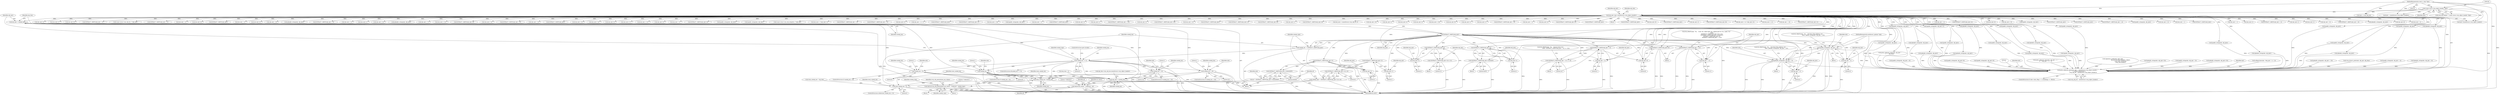 digraph "0_tcpdump_289c672020280529fd382f3502efab7100d638ec@pointer" {
"1001882" [label="(Call,obj_tptr+=subobj_len)"];
"1001754" [label="(Call,subobj_len < 8)"];
"1001740" [label="(Call,subobj_len == 0)"];
"1001697" [label="(Call,subobj_len  = EXTRACT_16BITS(obj_tptr))"];
"1001699" [label="(Call,EXTRACT_16BITS(obj_tptr))"];
"1000312" [label="(Call,obj_tptr=tptr+sizeof(struct rsvp_object_header))"];
"1000182" [label="(Call,(const struct rsvp_object_header *)tptr)"];
"1000146" [label="(MethodParameterIn,const u_char *tptr)"];
"1001882" [label="(Call,obj_tptr+=subobj_len)"];
"1001853" [label="(Call,subobj_len < 8)"];
"1001813" [label="(Call,subobj_len < 16)"];
"1001775" [label="(Call,subobj_len < 20)"];
"1001879" [label="(Call,total_subobj_len-=subobj_len)"];
"1001693" [label="(Call,total_subobj_len > 0)"];
"1001885" [label="(Call,obj_tlen+=subobj_len)"];
"1001704" [label="(Call,EXTRACT_16BITS(obj_tptr+2))"];
"1001703" [label="(Call,(EXTRACT_16BITS(obj_tptr+2))>>8)"];
"1001701" [label="(Call,subobj_type = (EXTRACT_16BITS(obj_tptr+2))>>8)"];
"1001725" [label="(Call,tok2str(rsvp_obj_generalized_uni_values, \"Unknown\", subobj_type))"];
"1001705" [label="(Call,obj_tptr+2)"];
"1001712" [label="(Call,EXTRACT_16BITS(obj_tptr+2))"];
"1001711" [label="(Call,(EXTRACT_16BITS(obj_tptr+2))&0x00FF)"];
"1001709" [label="(Call,af = (EXTRACT_16BITS(obj_tptr+2))&0x00FF)"];
"1001732" [label="(Call,tok2str(af_values, \"Unknown\", af))"];
"1001713" [label="(Call,obj_tptr+2)"];
"1001767" [label="(Call,ipaddr_string(ndo, obj_tptr + 4))"];
"1001788" [label="(Call,ip6addr_string(ndo, obj_tptr + 4))"];
"1003355" [label="(Call,print_unknown_data(ndo, tptr + sizeof(struct rsvp_object_header), \"\n\t    \", /* FIXME indentation */\n                               rsvp_obj_len - sizeof(struct rsvp_object_header)))"];
"1001769" [label="(Call,obj_tptr + 4)"];
"1001790" [label="(Call,obj_tptr + 4)"];
"1001829" [label="(Call,EXTRACT_32BITS(obj_tptr+4))"];
"1001828" [label="(Call,(EXTRACT_32BITS(obj_tptr+4))>>31)"];
"1001830" [label="(Call,obj_tptr+4)"];
"1001836" [label="(Call,EXTRACT_32BITS(obj_tptr+4))"];
"1001835" [label="(Call,(EXTRACT_32BITS(obj_tptr+4))&0xFF)"];
"1001837" [label="(Call,obj_tptr+4)"];
"1001842" [label="(Call,EXTRACT_32BITS(obj_tptr+8))"];
"1001843" [label="(Call,obj_tptr+8)"];
"1001846" [label="(Call,EXTRACT_32BITS(obj_tptr + 12))"];
"1001847" [label="(Call,obj_tptr + 12)"];
"1001868" [label="(Call,EXTRACT_32BITS(obj_tptr + 4))"];
"1001867" [label="(Call,(EXTRACT_32BITS(obj_tptr + 4)) >> 24)"];
"1001869" [label="(Call,obj_tptr + 4)"];
"1001105" [label="(Call,obj_tptr + 4)"];
"1001829" [label="(Call,EXTRACT_32BITS(obj_tptr+4))"];
"1001714" [label="(Identifier,obj_tptr)"];
"1003213" [label="(Call,EXTRACT_32BITS(obj_tptr+4))"];
"1001820" [label="(Call,ND_PRINT((ndo, \"%s    U-bit: %x, Label type: %u, Logical port id: %u, Label: %u\",\n                               ident,\n                               ((EXTRACT_32BITS(obj_tptr+4))>>31),\n                               ((EXTRACT_32BITS(obj_tptr+4))&0xFF),\n                               EXTRACT_32BITS(obj_tptr+8),\n                               EXTRACT_32BITS(obj_tptr + 12))))"];
"1001754" [label="(Call,subobj_len < 8)"];
"1001141" [label="(Call,obj_tptr+8)"];
"1001777" [label="(Literal,20)"];
"1002723" [label="(Call,obj_tptr+=8)"];
"1001852" [label="(ControlStructure,if (subobj_len < 8))"];
"1001742" [label="(Literal,0)"];
"1001853" [label="(Call,subobj_len < 8)"];
"1000532" [label="(Call,ipaddr_string(ndo, obj_tptr))"];
"1001683" [label="(Call,obj_tlen < 4)"];
"1000577" [label="(Call,ipaddr_string(ndo, obj_tptr + 8))"];
"1001719" [label="(Identifier,ndo)"];
"1000909" [label="(Call,ip6addr_string(ndo, obj_tptr))"];
"1001998" [label="(Call,EXTRACT_32BITS(obj_tptr))"];
"1002618" [label="(Call,EXTRACT_32BITS(obj_tptr))"];
"1001693" [label="(Call,total_subobj_len > 0)"];
"1001775" [label="(Call,subobj_len < 20)"];
"1001835" [label="(Call,(EXTRACT_32BITS(obj_tptr+4))&0xFF)"];
"1001870" [label="(Identifier,obj_tptr)"];
"1001219" [label="(Call,EXTRACT_16BITS(obj_tptr + 4))"];
"1001012" [label="(Call,ipaddr_string(ndo, obj_tptr))"];
"1002046" [label="(Call,obj_tptr+=4)"];
"1003357" [label="(Call,tptr + sizeof(struct rsvp_object_header))"];
"1001762" [label="(Identifier,ndo)"];
"1001844" [label="(Identifier,obj_tptr)"];
"1001321" [label="(Call,obj_tptr + 1)"];
"1001776" [label="(Identifier,subobj_len)"];
"1001833" [label="(Literal,31)"];
"1001707" [label="(Literal,2)"];
"1001886" [label="(Identifier,obj_tlen)"];
"1000793" [label="(Call,EXTRACT_32BITS(obj_tptr))"];
"1002353" [label="(Call,ipaddr_string(ndo, obj_tptr+8))"];
"1001855" [label="(Literal,8)"];
"1001765" [label="(Block,)"];
"1001695" [label="(Literal,0)"];
"1000180" [label="(Call,rsvp_obj_header = (const struct rsvp_object_header *)tptr)"];
"1001692" [label="(ControlStructure,while(total_subobj_len > 0))"];
"1002940" [label="(Call,obj_tptr + 1)"];
"1001812" [label="(ControlStructure,if (subobj_len < 16))"];
"1001725" [label="(Call,tok2str(rsvp_obj_generalized_uni_values, \"Unknown\", subobj_type))"];
"1001770" [label="(Identifier,obj_tptr)"];
"1001813" [label="(Call,subobj_len < 16)"];
"1001730" [label="(Identifier,subobj_type)"];
"1001847" [label="(Call,obj_tptr + 12)"];
"1001843" [label="(Call,obj_tptr+8)"];
"1001726" [label="(Identifier,rsvp_obj_generalized_uni_values)"];
"1002312" [label="(Call,ipaddr_string(ndo, obj_tptr))"];
"1002817" [label="(Call,obj_tptr+2)"];
"1001176" [label="(Call,EXTRACT_16BITS(obj_tptr + 2))"];
"1001275" [label="(Call,obj_tptr+1)"];
"1001644" [label="(Call,obj_tptr+2)"];
"1001023" [label="(Call,ipaddr_string(ndo, obj_tptr+8))"];
"1001872" [label="(Literal,24)"];
"1001788" [label="(Call,ip6addr_string(ndo, obj_tptr + 4))"];
"1001713" [label="(Call,obj_tptr+2)"];
"1001710" [label="(Identifier,af)"];
"1001879" [label="(Call,total_subobj_len-=subobj_len)"];
"1001127" [label="(Call,obj_tptr + 6)"];
"1001859" [label="(Literal,1)"];
"1001126" [label="(Call,EXTRACT_16BITS(obj_tptr + 6))"];
"1001885" [label="(Call,obj_tlen+=subobj_len)"];
"1003339" [label="(Call,print_unknown_data(ndo, obj_tptr, \"\n\t    \", obj_tlen))"];
"1001957" [label="(Call,ip6addr_string(ndo, obj_tptr))"];
"1003361" [label="(Literal,\"\n\t    \")"];
"1002269" [label="(Call,ip6addr_string(ndo, obj_tptr))"];
"1001410" [label="(Call,obj_tptr+6)"];
"1001472" [label="(Call,obj_tptr + 4)"];
"1000318" [label="(Call,obj_tlen=rsvp_obj_len-sizeof(struct rsvp_object_header))"];
"1001862" [label="(Identifier,ndo)"];
"1001822" [label="(Identifier,ndo)"];
"1001207" [label="(Call,obj_tptr+4)"];
"1001733" [label="(Identifier,af_values)"];
"1001854" [label="(Identifier,subobj_len)"];
"1001702" [label="(Identifier,subobj_type)"];
"1001283" [label="(Call,obj_tptr+2)"];
"1001790" [label="(Call,obj_tptr + 4)"];
"1001375" [label="(Call,obj_tptr+6)"];
"1001286" [label="(Call,EXTRACT_16BITS(obj_tptr + 2))"];
"1001871" [label="(Literal,4)"];
"1000642" [label="(Call,ip6addr_string(ndo, obj_tptr))"];
"1002379" [label="(Call,(const struct rsvp_obj_frr_t *)obj_tptr)"];
"1000408" [label="(Call,ip6addr_string(ndo, obj_tptr))"];
"1002939" [label="(Call,EXTRACT_24BITS(obj_tptr + 1))"];
"1001699" [label="(Call,EXTRACT_16BITS(obj_tptr))"];
"1001065" [label="(Call,obj_tptr + 2)"];
"1001783" [label="(Identifier,ndo)"];
"1001755" [label="(Identifier,subobj_len)"];
"1003356" [label="(Identifier,ndo)"];
"1001403" [label="(Call,ipaddr_string(ndo, obj_tptr+2))"];
"1002884" [label="(Call,print_unknown_data(ndo, obj_tptr + 2, \"\n\t\t\", *(obj_tptr + 1) - 2))"];
"1000361" [label="(Call,ipaddr_string(ndo, obj_tptr))"];
"1001190" [label="(Call,obj_tptr+4)"];
"1001689" [label="(Call,total_subobj_len = obj_tlen)"];
"1003172" [label="(Call,EXTRACT_16BITS(obj_tptr))"];
"1001094" [label="(Call,obj_tptr + 2)"];
"1001849" [label="(Literal,12)"];
"1003355" [label="(Call,print_unknown_data(ndo, tptr + sizeof(struct rsvp_object_header), \"\n\t    \", /* FIXME indentation */\n                               rsvp_obj_len - sizeof(struct rsvp_object_header)))"];
"1000143" [label="(MethodParameterIn,netdissect_options *ndo)"];
"1001741" [label="(Identifier,subobj_len)"];
"1001460" [label="(Call,obj_tptr+3)"];
"1002756" [label="(Call,ip6addr_string(ndo, obj_tptr))"];
"1003218" [label="(Call,obj_tptr + 8)"];
"1000939" [label="(Call,ip6addr_string(ndo, obj_tptr))"];
"1001709" [label="(Call,af = (EXTRACT_16BITS(obj_tptr+2))&0x00FF)"];
"1001842" [label="(Call,EXTRACT_32BITS(obj_tptr+8))"];
"1001093" [label="(Call,EXTRACT_16BITS(obj_tptr + 2))"];
"1001287" [label="(Call,obj_tptr + 2)"];
"1001834" [label="(Block,)"];
"1001839" [label="(Literal,4)"];
"1001739" [label="(ControlStructure,if(subobj_len == 0))"];
"1002209" [label="(Call,ip6addr_string(ndo, obj_tptr))"];
"1001636" [label="(Call,obj_tptr+1)"];
"1001780" [label="(Literal,1)"];
"1001768" [label="(Identifier,ndo)"];
"1001740" [label="(Call,subobj_len == 0)"];
"1001880" [label="(Identifier,total_subobj_len)"];
"1001869" [label="(Call,obj_tptr + 4)"];
"1001769" [label="(Call,obj_tptr + 4)"];
"1002946" [label="(Call,obj_tptr+=4)"];
"1003288" [label="(Call,ipaddr_string(ndo, obj_tptr))"];
"1001881" [label="(Identifier,subobj_len)"];
"1000461" [label="(Call,ip6addr_string(ndo, obj_tptr))"];
"1001417" [label="(Call,obj_tptr + 7)"];
"1003224" [label="(Call,obj_tptr+=12)"];
"1001120" [label="(Call,EXTRACT_16BITS(obj_tptr+4))"];
"1001724" [label="(Block,)"];
"1003087" [label="(Call,signature_verify(ndo, pptr, plen,\n                                            obj_ptr.rsvp_obj_integrity->digest,\n                                            rsvp_clear_checksum,\n                                            rsvp_com_header))"];
"1001071" [label="(Call,obj_tptr+=4)"];
"1003217" [label="(Call,EXTRACT_32BITS(obj_tptr + 8))"];
"1001884" [label="(Identifier,subobj_len)"];
"1001220" [label="(Call,obj_tptr + 4)"];
"1001727" [label="(Literal,\"Unknown\")"];
"1000768" [label="(Call,EXTRACT_32BITS(obj_tptr))"];
"1001293" [label="(Call,obj_tptr+=4)"];
"1001828" [label="(Call,(EXTRACT_32BITS(obj_tptr+4))>>31)"];
"1002280" [label="(Call,ip6addr_string(ndo, obj_tptr+20))"];
"1001745" [label="(Identifier,subobj_type)"];
"1001845" [label="(Literal,8)"];
"1003232" [label="(Call,obj_tptr+=4)"];
"1001700" [label="(Identifier,obj_tptr)"];
"1001756" [label="(Literal,8)"];
"1002649" [label="(Call,obj_tptr+5)"];
"1002239" [label="(Call,ipaddr_string(ndo, obj_tptr))"];
"1002739" [label="(Call,obj_tptr+17)"];
"1000679" [label="(Call,ipaddr_string(ndo, obj_tptr))"];
"1003398" [label="(MethodReturn,RET)"];
"1001154" [label="(Call,obj_tptr+=12)"];
"1001585" [label="(Call,obj_tptr+3)"];
"1001711" [label="(Call,(EXTRACT_16BITS(obj_tptr+2))&0x00FF)"];
"1000540" [label="(Call,ipaddr_string(ndo, obj_tptr + 8))"];
"1002042" [label="(Call,obj_tptr + 2)"];
"1000314" [label="(Call,tptr+sizeof(struct rsvp_object_header))"];
"1002179" [label="(Call,ip6addr_string(ndo, obj_tptr))"];
"1001206" [label="(Call,EXTRACT_16BITS(obj_tptr+4))"];
"1003362" [label="(Call,rsvp_obj_len - sizeof(struct rsvp_object_header))"];
"1002584" [label="(Call,ipaddr_string(ndo, obj_tptr))"];
"1001789" [label="(Identifier,ndo)"];
"1001889" [label="(Identifier,total_subobj_len)"];
"1002342" [label="(Call,ipaddr_string(ndo, obj_tptr))"];
"1001836" [label="(Call,EXTRACT_32BITS(obj_tptr+4))"];
"1000982" [label="(Call,ipaddr_string(ndo, obj_tptr))"];
"1000312" [label="(Call,obj_tptr=tptr+sizeof(struct rsvp_object_header))"];
"1002995" [label="(Call,(const struct rsvp_obj_integrity_t *)obj_tptr)"];
"1001715" [label="(Literal,2)"];
"1001848" [label="(Identifier,obj_tptr)"];
"1001481" [label="(Call,obj_tptr+=*(obj_tptr+1))"];
"1001846" [label="(Call,EXTRACT_32BITS(obj_tptr + 12))"];
"1001865" [label="(Block,)"];
"1001064" [label="(Call,EXTRACT_16BITS(obj_tptr + 2))"];
"1001731" [label="(Block,)"];
"1001781" [label="(Call,ND_PRINT((ndo, \"%s    UNI IPv6 TNA address: %s\",\n                                   ident, ip6addr_string(ndo, obj_tptr + 4))))"];
"1002041" [label="(Call,EXTRACT_16BITS(obj_tptr + 2))"];
"1001706" [label="(Identifier,obj_tptr)"];
"1001774" [label="(ControlStructure,if (subobj_len < 20))"];
"1001792" [label="(Literal,4)"];
"1000879" [label="(Call,ipaddr_string(ndo, obj_tptr))"];
"1001468" [label="(Call,obj_tptr+3)"];
"1001615" [label="(Call,obj_tptr + 4 + i)"];
"1002828" [label="(Call,EXTRACT_16BITS(obj_tptr))"];
"1000950" [label="(Call,ip6addr_string(ndo, obj_tptr+20))"];
"1000841" [label="(Call,EXTRACT_24BITS(obj_tptr+1))"];
"1001697" [label="(Call,subobj_len  = EXTRACT_16BITS(obj_tptr))"];
"1002557" [label="(Call,obj_tptr+=16)"];
"1000569" [label="(Call,ipaddr_string(ndo, obj_tptr))"];
"1001760" [label="(Call,ND_PRINT((ndo, \"%s    UNI IPv4 TNA address: %s\",\n                                   ident, ipaddr_string(ndo, obj_tptr + 4))))"];
"1001648" [label="(Call,obj_tptr + 2)"];
"1003366" [label="(Call,tptr+=rsvp_obj_len)"];
"1003367" [label="(Identifier,tptr)"];
"1000744" [label="(Call,EXTRACT_32BITS(obj_tptr))"];
"1001656" [label="(Call,obj_tptr+3)"];
"1002149" [label="(Call,ipaddr_string(ndo, obj_tptr))"];
"1000146" [label="(MethodParameterIn,const u_char *tptr)"];
"1001728" [label="(Identifier,subobj_type)"];
"1001484" [label="(Call,obj_tptr+1)"];
"1001819" [label="(Literal,1)"];
"1001146" [label="(Call,EXTRACT_16BITS(obj_tptr + 10))"];
"1001837" [label="(Call,obj_tptr+4)"];
"1001771" [label="(Literal,4)"];
"1001712" [label="(Call,EXTRACT_16BITS(obj_tptr+2))"];
"1001405" [label="(Call,obj_tptr+2)"];
"1002744" [label="(Call,EXTRACT_16BITS(obj_tptr+18))"];
"1000319" [label="(Identifier,obj_tlen)"];
"1001703" [label="(Call,(EXTRACT_16BITS(obj_tptr+2))>>8)"];
"1000850" [label="(Call,obj_tptr+=4)"];
"1001514" [label="(Call,EXTRACT_32BITS(obj_tptr))"];
"1001282" [label="(Call,EXTRACT_16BITS(obj_tptr+2))"];
"1001140" [label="(Call,EXTRACT_16BITS(obj_tptr+8))"];
"1001270" [label="(Call,obj_tptr+1)"];
"1003313" [label="(Call,ip6addr_string(ndo, obj_tptr))"];
"1001704" [label="(Call,EXTRACT_16BITS(obj_tptr+2))"];
"1001612" [label="(Call,safeputchar(ndo, *(obj_tptr + 4 + i)))"];
"1002654" [label="(Call,EXTRACT_16BITS(obj_tptr+6))"];
"1001753" [label="(ControlStructure,if (subobj_len < 8))"];
"1002473" [label="(Call,obj_tptr+=sizeof(struct rsvp_obj_frr_t))"];
"1000469" [label="(Call,ip6addr_string(ndo, obj_tptr + 20))"];
"1002745" [label="(Call,obj_tptr+18)"];
"1001732" [label="(Call,tok2str(af_values, \"Unknown\", af))"];
"1002105" [label="(Call,rsvp_intserv_print(ndo, obj_tptr, obj_tlen))"];
"1001446" [label="(Call,obj_tptr+2)"];
"1003214" [label="(Call,obj_tptr+4)"];
"1001664" [label="(Call,obj_tptr+3)"];
"1002793" [label="(Call,obj_tptr+=20)"];
"1001841" [label="(Block,)"];
"1001698" [label="(Identifier,subobj_len)"];
"1001197" [label="(Call,obj_tptr+8)"];
"1001887" [label="(Identifier,subobj_len)"];
"1000313" [label="(Identifier,obj_tptr)"];
"1000842" [label="(Call,obj_tptr+1)"];
"1000182" [label="(Call,(const struct rsvp_object_header *)tptr)"];
"1002587" [label="(Call,ipaddr_string(ndo, obj_tptr + 4))"];
"1001478" [label="(Call,obj_tptr+1)"];
"1001832" [label="(Literal,4)"];
"1001696" [label="(Block,)"];
"1001868" [label="(Call,EXTRACT_32BITS(obj_tptr + 4))"];
"1001883" [label="(Identifier,obj_tptr)"];
"1001471" [label="(Call,EXTRACT_32BITS(obj_tptr + 4))"];
"1001177" [label="(Call,obj_tptr + 2)"];
"1001743" [label="(ControlStructure,goto invalid;)"];
"1002666" [label="(Call,ipaddr_string(ndo, obj_tptr))"];
"1001734" [label="(Literal,\"Unknown\")"];
"1001121" [label="(Call,obj_tptr+4)"];
"1001189" [label="(Call,EXTRACT_32BITS(obj_tptr+4))"];
"1001827" [label="(Block,)"];
"1001552" [label="(Call,EXTRACT_32BITS(obj_tptr))"];
"1001840" [label="(Literal,0xFF)"];
"1000174" [label="(Block,)"];
"1003143" [label="(Call,EXTRACT_32BITS(obj_tptr))"];
"1001882" [label="(Call,obj_tptr+=subobj_len)"];
"1001921" [label="(Call,ipaddr_string(ndo, obj_tptr))"];
"1001838" [label="(Identifier,obj_tptr)"];
"1002655" [label="(Call,obj_tptr+6)"];
"1000497" [label="(Call,EXTRACT_32BITS(obj_tptr))"];
"1001759" [label="(Literal,1)"];
"1001830" [label="(Call,obj_tptr+4)"];
"1001451" [label="(Call,obj_tptr+2)"];
"1000184" [label="(Identifier,tptr)"];
"1001694" [label="(Identifier,total_subobj_len)"];
"1001737" [label="(Identifier,af)"];
"1001767" [label="(Call,ipaddr_string(ndo, obj_tptr + 4))"];
"1003345" [label="(ControlStructure,if (ndo->ndo_vflag > 1 || hexdump == TRUE))"];
"1001860" [label="(Call,ND_PRINT((ndo, \"%s    Service level: %u\",\n                               ident, (EXTRACT_32BITS(obj_tptr + 4)) >> 24)))"];
"1000707" [label="(Call,ip6addr_string(ndo, obj_tptr))"];
"1001196" [label="(Call,EXTRACT_32BITS(obj_tptr+8))"];
"1001705" [label="(Call,obj_tptr+2)"];
"1001831" [label="(Identifier,obj_tptr)"];
"1001659" [label="(Call,obj_tptr+=4+*(obj_tptr+3))"];
"1001867" [label="(Call,(EXTRACT_32BITS(obj_tptr + 4)) >> 24)"];
"1001708" [label="(Literal,8)"];
"1001814" [label="(Identifier,subobj_len)"];
"1001231" [label="(Call,obj_tptr+=12)"];
"1001701" [label="(Call,subobj_type = (EXTRACT_16BITS(obj_tptr+2))>>8)"];
"1001786" [label="(Block,)"];
"1001791" [label="(Identifier,obj_tptr)"];
"1000614" [label="(Call,ipaddr_string(ndo, obj_tptr))"];
"1001716" [label="(Literal,0x00FF)"];
"1001735" [label="(Identifier,af)"];
"1001815" [label="(Literal,16)"];
"1001147" [label="(Call,obj_tptr + 10)"];
"1002816" [label="(Call,EXTRACT_16BITS(obj_tptr+2))"];
"1000504" [label="(Call,ip6addr_string(ndo, obj_tptr + 8))"];
"1001882" -> "1001696"  [label="AST: "];
"1001882" -> "1001884"  [label="CFG: "];
"1001883" -> "1001882"  [label="AST: "];
"1001884" -> "1001882"  [label="AST: "];
"1001886" -> "1001882"  [label="CFG: "];
"1001882" -> "1003398"  [label="DDG: "];
"1001882" -> "1001699"  [label="DDG: "];
"1001754" -> "1001882"  [label="DDG: "];
"1001853" -> "1001882"  [label="DDG: "];
"1001740" -> "1001882"  [label="DDG: "];
"1001813" -> "1001882"  [label="DDG: "];
"1001775" -> "1001882"  [label="DDG: "];
"1000312" -> "1001882"  [label="DDG: "];
"1001699" -> "1001882"  [label="DDG: "];
"1001754" -> "1001753"  [label="AST: "];
"1001754" -> "1001756"  [label="CFG: "];
"1001755" -> "1001754"  [label="AST: "];
"1001756" -> "1001754"  [label="AST: "];
"1001759" -> "1001754"  [label="CFG: "];
"1001762" -> "1001754"  [label="CFG: "];
"1001754" -> "1003398"  [label="DDG: "];
"1001754" -> "1003398"  [label="DDG: "];
"1001740" -> "1001754"  [label="DDG: "];
"1001754" -> "1001879"  [label="DDG: "];
"1001754" -> "1001885"  [label="DDG: "];
"1001740" -> "1001739"  [label="AST: "];
"1001740" -> "1001742"  [label="CFG: "];
"1001741" -> "1001740"  [label="AST: "];
"1001742" -> "1001740"  [label="AST: "];
"1001743" -> "1001740"  [label="CFG: "];
"1001745" -> "1001740"  [label="CFG: "];
"1001740" -> "1003398"  [label="DDG: "];
"1001740" -> "1003398"  [label="DDG: "];
"1001697" -> "1001740"  [label="DDG: "];
"1001740" -> "1001775"  [label="DDG: "];
"1001740" -> "1001813"  [label="DDG: "];
"1001740" -> "1001853"  [label="DDG: "];
"1001740" -> "1001879"  [label="DDG: "];
"1001740" -> "1001885"  [label="DDG: "];
"1001697" -> "1001696"  [label="AST: "];
"1001697" -> "1001699"  [label="CFG: "];
"1001698" -> "1001697"  [label="AST: "];
"1001699" -> "1001697"  [label="AST: "];
"1001702" -> "1001697"  [label="CFG: "];
"1001697" -> "1003398"  [label="DDG: "];
"1001699" -> "1001697"  [label="DDG: "];
"1001699" -> "1001700"  [label="CFG: "];
"1001700" -> "1001699"  [label="AST: "];
"1000312" -> "1001699"  [label="DDG: "];
"1001699" -> "1001704"  [label="DDG: "];
"1001699" -> "1001705"  [label="DDG: "];
"1001699" -> "1001712"  [label="DDG: "];
"1001699" -> "1001713"  [label="DDG: "];
"1001699" -> "1001767"  [label="DDG: "];
"1001699" -> "1001769"  [label="DDG: "];
"1001699" -> "1001788"  [label="DDG: "];
"1001699" -> "1001790"  [label="DDG: "];
"1001699" -> "1001829"  [label="DDG: "];
"1001699" -> "1001830"  [label="DDG: "];
"1001699" -> "1001836"  [label="DDG: "];
"1001699" -> "1001837"  [label="DDG: "];
"1001699" -> "1001842"  [label="DDG: "];
"1001699" -> "1001843"  [label="DDG: "];
"1001699" -> "1001846"  [label="DDG: "];
"1001699" -> "1001847"  [label="DDG: "];
"1001699" -> "1001868"  [label="DDG: "];
"1001699" -> "1001869"  [label="DDG: "];
"1000312" -> "1000174"  [label="AST: "];
"1000312" -> "1000314"  [label="CFG: "];
"1000313" -> "1000312"  [label="AST: "];
"1000314" -> "1000312"  [label="AST: "];
"1000319" -> "1000312"  [label="CFG: "];
"1000312" -> "1003398"  [label="DDG: "];
"1000312" -> "1003398"  [label="DDG: "];
"1000182" -> "1000312"  [label="DDG: "];
"1000146" -> "1000312"  [label="DDG: "];
"1000312" -> "1000361"  [label="DDG: "];
"1000312" -> "1000408"  [label="DDG: "];
"1000312" -> "1000461"  [label="DDG: "];
"1000312" -> "1000497"  [label="DDG: "];
"1000312" -> "1000532"  [label="DDG: "];
"1000312" -> "1000569"  [label="DDG: "];
"1000312" -> "1000614"  [label="DDG: "];
"1000312" -> "1000642"  [label="DDG: "];
"1000312" -> "1000679"  [label="DDG: "];
"1000312" -> "1000707"  [label="DDG: "];
"1000312" -> "1000744"  [label="DDG: "];
"1000312" -> "1000768"  [label="DDG: "];
"1000312" -> "1000793"  [label="DDG: "];
"1000312" -> "1000841"  [label="DDG: "];
"1000312" -> "1000842"  [label="DDG: "];
"1000312" -> "1000850"  [label="DDG: "];
"1000312" -> "1000879"  [label="DDG: "];
"1000312" -> "1000909"  [label="DDG: "];
"1000312" -> "1000939"  [label="DDG: "];
"1000312" -> "1000982"  [label="DDG: "];
"1000312" -> "1001012"  [label="DDG: "];
"1000312" -> "1001064"  [label="DDG: "];
"1000312" -> "1001065"  [label="DDG: "];
"1000312" -> "1001071"  [label="DDG: "];
"1000312" -> "1001093"  [label="DDG: "];
"1000312" -> "1001094"  [label="DDG: "];
"1000312" -> "1001105"  [label="DDG: "];
"1000312" -> "1001120"  [label="DDG: "];
"1000312" -> "1001121"  [label="DDG: "];
"1000312" -> "1001126"  [label="DDG: "];
"1000312" -> "1001127"  [label="DDG: "];
"1000312" -> "1001140"  [label="DDG: "];
"1000312" -> "1001141"  [label="DDG: "];
"1000312" -> "1001146"  [label="DDG: "];
"1000312" -> "1001147"  [label="DDG: "];
"1000312" -> "1001154"  [label="DDG: "];
"1000312" -> "1001176"  [label="DDG: "];
"1000312" -> "1001177"  [label="DDG: "];
"1000312" -> "1001189"  [label="DDG: "];
"1000312" -> "1001190"  [label="DDG: "];
"1000312" -> "1001196"  [label="DDG: "];
"1000312" -> "1001197"  [label="DDG: "];
"1000312" -> "1001206"  [label="DDG: "];
"1000312" -> "1001207"  [label="DDG: "];
"1000312" -> "1001219"  [label="DDG: "];
"1000312" -> "1001220"  [label="DDG: "];
"1000312" -> "1001231"  [label="DDG: "];
"1000312" -> "1001270"  [label="DDG: "];
"1000312" -> "1001275"  [label="DDG: "];
"1000312" -> "1001282"  [label="DDG: "];
"1000312" -> "1001283"  [label="DDG: "];
"1000312" -> "1001286"  [label="DDG: "];
"1000312" -> "1001287"  [label="DDG: "];
"1000312" -> "1001293"  [label="DDG: "];
"1000312" -> "1001321"  [label="DDG: "];
"1000312" -> "1001375"  [label="DDG: "];
"1000312" -> "1001403"  [label="DDG: "];
"1000312" -> "1001405"  [label="DDG: "];
"1000312" -> "1001410"  [label="DDG: "];
"1000312" -> "1001417"  [label="DDG: "];
"1000312" -> "1001446"  [label="DDG: "];
"1000312" -> "1001451"  [label="DDG: "];
"1000312" -> "1001460"  [label="DDG: "];
"1000312" -> "1001468"  [label="DDG: "];
"1000312" -> "1001471"  [label="DDG: "];
"1000312" -> "1001472"  [label="DDG: "];
"1000312" -> "1001478"  [label="DDG: "];
"1000312" -> "1001481"  [label="DDG: "];
"1000312" -> "1001484"  [label="DDG: "];
"1000312" -> "1001514"  [label="DDG: "];
"1000312" -> "1001552"  [label="DDG: "];
"1000312" -> "1001585"  [label="DDG: "];
"1000312" -> "1001615"  [label="DDG: "];
"1000312" -> "1001636"  [label="DDG: "];
"1000312" -> "1001644"  [label="DDG: "];
"1000312" -> "1001648"  [label="DDG: "];
"1000312" -> "1001656"  [label="DDG: "];
"1000312" -> "1001659"  [label="DDG: "];
"1000312" -> "1001664"  [label="DDG: "];
"1000312" -> "1001767"  [label="DDG: "];
"1000312" -> "1001769"  [label="DDG: "];
"1000312" -> "1001788"  [label="DDG: "];
"1000312" -> "1001790"  [label="DDG: "];
"1000312" -> "1001829"  [label="DDG: "];
"1000312" -> "1001830"  [label="DDG: "];
"1000312" -> "1001836"  [label="DDG: "];
"1000312" -> "1001837"  [label="DDG: "];
"1000312" -> "1001842"  [label="DDG: "];
"1000312" -> "1001843"  [label="DDG: "];
"1000312" -> "1001846"  [label="DDG: "];
"1000312" -> "1001847"  [label="DDG: "];
"1000312" -> "1001868"  [label="DDG: "];
"1000312" -> "1001869"  [label="DDG: "];
"1000312" -> "1001921"  [label="DDG: "];
"1000312" -> "1001957"  [label="DDG: "];
"1000312" -> "1001998"  [label="DDG: "];
"1000312" -> "1002041"  [label="DDG: "];
"1000312" -> "1002042"  [label="DDG: "];
"1000312" -> "1002046"  [label="DDG: "];
"1000312" -> "1002149"  [label="DDG: "];
"1000312" -> "1002179"  [label="DDG: "];
"1000312" -> "1002209"  [label="DDG: "];
"1000312" -> "1002239"  [label="DDG: "];
"1000312" -> "1002269"  [label="DDG: "];
"1000312" -> "1002312"  [label="DDG: "];
"1000312" -> "1002342"  [label="DDG: "];
"1000312" -> "1002379"  [label="DDG: "];
"1000312" -> "1002473"  [label="DDG: "];
"1000312" -> "1002557"  [label="DDG: "];
"1000312" -> "1002584"  [label="DDG: "];
"1000312" -> "1002618"  [label="DDG: "];
"1000312" -> "1002649"  [label="DDG: "];
"1000312" -> "1002654"  [label="DDG: "];
"1000312" -> "1002655"  [label="DDG: "];
"1000312" -> "1002666"  [label="DDG: "];
"1000312" -> "1002723"  [label="DDG: "];
"1000312" -> "1002739"  [label="DDG: "];
"1000312" -> "1002744"  [label="DDG: "];
"1000312" -> "1002745"  [label="DDG: "];
"1000312" -> "1002756"  [label="DDG: "];
"1000312" -> "1002793"  [label="DDG: "];
"1000312" -> "1002816"  [label="DDG: "];
"1000312" -> "1002817"  [label="DDG: "];
"1000312" -> "1002828"  [label="DDG: "];
"1000312" -> "1002939"  [label="DDG: "];
"1000312" -> "1002940"  [label="DDG: "];
"1000312" -> "1002946"  [label="DDG: "];
"1000312" -> "1002995"  [label="DDG: "];
"1000312" -> "1003143"  [label="DDG: "];
"1000312" -> "1003172"  [label="DDG: "];
"1000312" -> "1003213"  [label="DDG: "];
"1000312" -> "1003214"  [label="DDG: "];
"1000312" -> "1003217"  [label="DDG: "];
"1000312" -> "1003218"  [label="DDG: "];
"1000312" -> "1003224"  [label="DDG: "];
"1000312" -> "1003232"  [label="DDG: "];
"1000312" -> "1003288"  [label="DDG: "];
"1000312" -> "1003313"  [label="DDG: "];
"1000312" -> "1003339"  [label="DDG: "];
"1000182" -> "1000180"  [label="AST: "];
"1000182" -> "1000184"  [label="CFG: "];
"1000183" -> "1000182"  [label="AST: "];
"1000184" -> "1000182"  [label="AST: "];
"1000180" -> "1000182"  [label="CFG: "];
"1000182" -> "1003398"  [label="DDG: "];
"1000182" -> "1000180"  [label="DDG: "];
"1000146" -> "1000182"  [label="DDG: "];
"1000182" -> "1000314"  [label="DDG: "];
"1000182" -> "1003355"  [label="DDG: "];
"1000182" -> "1003357"  [label="DDG: "];
"1000182" -> "1003366"  [label="DDG: "];
"1000146" -> "1000142"  [label="AST: "];
"1000146" -> "1003398"  [label="DDG: "];
"1000146" -> "1000314"  [label="DDG: "];
"1000146" -> "1003355"  [label="DDG: "];
"1000146" -> "1003357"  [label="DDG: "];
"1000146" -> "1003366"  [label="DDG: "];
"1001853" -> "1001852"  [label="AST: "];
"1001853" -> "1001855"  [label="CFG: "];
"1001854" -> "1001853"  [label="AST: "];
"1001855" -> "1001853"  [label="AST: "];
"1001859" -> "1001853"  [label="CFG: "];
"1001862" -> "1001853"  [label="CFG: "];
"1001853" -> "1003398"  [label="DDG: "];
"1001853" -> "1003398"  [label="DDG: "];
"1001853" -> "1001879"  [label="DDG: "];
"1001853" -> "1001885"  [label="DDG: "];
"1001813" -> "1001812"  [label="AST: "];
"1001813" -> "1001815"  [label="CFG: "];
"1001814" -> "1001813"  [label="AST: "];
"1001815" -> "1001813"  [label="AST: "];
"1001819" -> "1001813"  [label="CFG: "];
"1001822" -> "1001813"  [label="CFG: "];
"1001813" -> "1003398"  [label="DDG: "];
"1001813" -> "1003398"  [label="DDG: "];
"1001813" -> "1001879"  [label="DDG: "];
"1001813" -> "1001885"  [label="DDG: "];
"1001775" -> "1001774"  [label="AST: "];
"1001775" -> "1001777"  [label="CFG: "];
"1001776" -> "1001775"  [label="AST: "];
"1001777" -> "1001775"  [label="AST: "];
"1001780" -> "1001775"  [label="CFG: "];
"1001783" -> "1001775"  [label="CFG: "];
"1001775" -> "1003398"  [label="DDG: "];
"1001775" -> "1003398"  [label="DDG: "];
"1001775" -> "1001879"  [label="DDG: "];
"1001775" -> "1001885"  [label="DDG: "];
"1001879" -> "1001696"  [label="AST: "];
"1001879" -> "1001881"  [label="CFG: "];
"1001880" -> "1001879"  [label="AST: "];
"1001881" -> "1001879"  [label="AST: "];
"1001883" -> "1001879"  [label="CFG: "];
"1001879" -> "1001693"  [label="DDG: "];
"1001693" -> "1001879"  [label="DDG: "];
"1001693" -> "1001692"  [label="AST: "];
"1001693" -> "1001695"  [label="CFG: "];
"1001694" -> "1001693"  [label="AST: "];
"1001695" -> "1001693"  [label="AST: "];
"1001698" -> "1001693"  [label="CFG: "];
"1001889" -> "1001693"  [label="CFG: "];
"1001693" -> "1003398"  [label="DDG: "];
"1001693" -> "1003398"  [label="DDG: "];
"1001689" -> "1001693"  [label="DDG: "];
"1001885" -> "1001696"  [label="AST: "];
"1001885" -> "1001887"  [label="CFG: "];
"1001886" -> "1001885"  [label="AST: "];
"1001887" -> "1001885"  [label="AST: "];
"1001694" -> "1001885"  [label="CFG: "];
"1001885" -> "1003398"  [label="DDG: "];
"1001885" -> "1003398"  [label="DDG: "];
"1000318" -> "1001885"  [label="DDG: "];
"1001683" -> "1001885"  [label="DDG: "];
"1001704" -> "1001703"  [label="AST: "];
"1001704" -> "1001705"  [label="CFG: "];
"1001705" -> "1001704"  [label="AST: "];
"1001708" -> "1001704"  [label="CFG: "];
"1001704" -> "1001703"  [label="DDG: "];
"1001703" -> "1001701"  [label="AST: "];
"1001703" -> "1001708"  [label="CFG: "];
"1001708" -> "1001703"  [label="AST: "];
"1001701" -> "1001703"  [label="CFG: "];
"1001703" -> "1001701"  [label="DDG: "];
"1001703" -> "1001701"  [label="DDG: "];
"1001701" -> "1001696"  [label="AST: "];
"1001702" -> "1001701"  [label="AST: "];
"1001710" -> "1001701"  [label="CFG: "];
"1001701" -> "1003398"  [label="DDG: "];
"1001701" -> "1001725"  [label="DDG: "];
"1001725" -> "1001724"  [label="AST: "];
"1001725" -> "1001728"  [label="CFG: "];
"1001726" -> "1001725"  [label="AST: "];
"1001727" -> "1001725"  [label="AST: "];
"1001728" -> "1001725"  [label="AST: "];
"1001730" -> "1001725"  [label="CFG: "];
"1001725" -> "1003398"  [label="DDG: "];
"1001725" -> "1003398"  [label="DDG: "];
"1001725" -> "1003398"  [label="DDG: "];
"1001705" -> "1001707"  [label="CFG: "];
"1001706" -> "1001705"  [label="AST: "];
"1001707" -> "1001705"  [label="AST: "];
"1001712" -> "1001711"  [label="AST: "];
"1001712" -> "1001713"  [label="CFG: "];
"1001713" -> "1001712"  [label="AST: "];
"1001716" -> "1001712"  [label="CFG: "];
"1001712" -> "1003398"  [label="DDG: "];
"1001712" -> "1001711"  [label="DDG: "];
"1001711" -> "1001709"  [label="AST: "];
"1001711" -> "1001716"  [label="CFG: "];
"1001716" -> "1001711"  [label="AST: "];
"1001709" -> "1001711"  [label="CFG: "];
"1001711" -> "1003398"  [label="DDG: "];
"1001711" -> "1001709"  [label="DDG: "];
"1001711" -> "1001709"  [label="DDG: "];
"1001709" -> "1001696"  [label="AST: "];
"1001710" -> "1001709"  [label="AST: "];
"1001719" -> "1001709"  [label="CFG: "];
"1001709" -> "1003398"  [label="DDG: "];
"1001709" -> "1001732"  [label="DDG: "];
"1001732" -> "1001731"  [label="AST: "];
"1001732" -> "1001735"  [label="CFG: "];
"1001733" -> "1001732"  [label="AST: "];
"1001734" -> "1001732"  [label="AST: "];
"1001735" -> "1001732"  [label="AST: "];
"1001737" -> "1001732"  [label="CFG: "];
"1001732" -> "1003398"  [label="DDG: "];
"1001732" -> "1003398"  [label="DDG: "];
"1001732" -> "1003398"  [label="DDG: "];
"1001713" -> "1001715"  [label="CFG: "];
"1001714" -> "1001713"  [label="AST: "];
"1001715" -> "1001713"  [label="AST: "];
"1001713" -> "1003398"  [label="DDG: "];
"1001767" -> "1001765"  [label="AST: "];
"1001767" -> "1001769"  [label="CFG: "];
"1001768" -> "1001767"  [label="AST: "];
"1001769" -> "1001767"  [label="AST: "];
"1001760" -> "1001767"  [label="CFG: "];
"1001767" -> "1003398"  [label="DDG: "];
"1001767" -> "1003398"  [label="DDG: "];
"1001767" -> "1003398"  [label="DDG: "];
"1001788" -> "1001767"  [label="DDG: "];
"1000143" -> "1001767"  [label="DDG: "];
"1001767" -> "1001788"  [label="DDG: "];
"1001767" -> "1003355"  [label="DDG: "];
"1001788" -> "1001786"  [label="AST: "];
"1001788" -> "1001790"  [label="CFG: "];
"1001789" -> "1001788"  [label="AST: "];
"1001790" -> "1001788"  [label="AST: "];
"1001781" -> "1001788"  [label="CFG: "];
"1001788" -> "1003398"  [label="DDG: "];
"1001788" -> "1003398"  [label="DDG: "];
"1001788" -> "1003398"  [label="DDG: "];
"1000143" -> "1001788"  [label="DDG: "];
"1001788" -> "1003355"  [label="DDG: "];
"1003355" -> "1003345"  [label="AST: "];
"1003355" -> "1003362"  [label="CFG: "];
"1003356" -> "1003355"  [label="AST: "];
"1003357" -> "1003355"  [label="AST: "];
"1003361" -> "1003355"  [label="AST: "];
"1003362" -> "1003355"  [label="AST: "];
"1003367" -> "1003355"  [label="CFG: "];
"1002756" -> "1003355"  [label="DDG: "];
"1001023" -> "1003355"  [label="DDG: "];
"1002179" -> "1003355"  [label="DDG: "];
"1002105" -> "1003355"  [label="DDG: "];
"1000408" -> "1003355"  [label="DDG: "];
"1000679" -> "1003355"  [label="DDG: "];
"1002239" -> "1003355"  [label="DDG: "];
"1001403" -> "1003355"  [label="DDG: "];
"1002587" -> "1003355"  [label="DDG: "];
"1003313" -> "1003355"  [label="DDG: "];
"1000614" -> "1003355"  [label="DDG: "];
"1000982" -> "1003355"  [label="DDG: "];
"1000879" -> "1003355"  [label="DDG: "];
"1003288" -> "1003355"  [label="DDG: "];
"1000642" -> "1003355"  [label="DDG: "];
"1002666" -> "1003355"  [label="DDG: "];
"1001921" -> "1003355"  [label="DDG: "];
"1001957" -> "1003355"  [label="DDG: "];
"1000707" -> "1003355"  [label="DDG: "];
"1002353" -> "1003355"  [label="DDG: "];
"1003339" -> "1003355"  [label="DDG: "];
"1002280" -> "1003355"  [label="DDG: "];
"1000577" -> "1003355"  [label="DDG: "];
"1002209" -> "1003355"  [label="DDG: "];
"1000950" -> "1003355"  [label="DDG: "];
"1000909" -> "1003355"  [label="DDG: "];
"1000504" -> "1003355"  [label="DDG: "];
"1002149" -> "1003355"  [label="DDG: "];
"1000361" -> "1003355"  [label="DDG: "];
"1002312" -> "1003355"  [label="DDG: "];
"1001612" -> "1003355"  [label="DDG: "];
"1003087" -> "1003355"  [label="DDG: "];
"1002884" -> "1003355"  [label="DDG: "];
"1000469" -> "1003355"  [label="DDG: "];
"1000540" -> "1003355"  [label="DDG: "];
"1000143" -> "1003355"  [label="DDG: "];
"1003362" -> "1003355"  [label="DDG: "];
"1001769" -> "1001771"  [label="CFG: "];
"1001770" -> "1001769"  [label="AST: "];
"1001771" -> "1001769"  [label="AST: "];
"1001769" -> "1003398"  [label="DDG: "];
"1001790" -> "1001792"  [label="CFG: "];
"1001791" -> "1001790"  [label="AST: "];
"1001792" -> "1001790"  [label="AST: "];
"1001790" -> "1003398"  [label="DDG: "];
"1001829" -> "1001828"  [label="AST: "];
"1001829" -> "1001830"  [label="CFG: "];
"1001830" -> "1001829"  [label="AST: "];
"1001833" -> "1001829"  [label="CFG: "];
"1001829" -> "1001828"  [label="DDG: "];
"1001828" -> "1001827"  [label="AST: "];
"1001828" -> "1001833"  [label="CFG: "];
"1001833" -> "1001828"  [label="AST: "];
"1001838" -> "1001828"  [label="CFG: "];
"1001828" -> "1003398"  [label="DDG: "];
"1001830" -> "1001832"  [label="CFG: "];
"1001831" -> "1001830"  [label="AST: "];
"1001832" -> "1001830"  [label="AST: "];
"1001836" -> "1001835"  [label="AST: "];
"1001836" -> "1001837"  [label="CFG: "];
"1001837" -> "1001836"  [label="AST: "];
"1001840" -> "1001836"  [label="CFG: "];
"1001836" -> "1003398"  [label="DDG: "];
"1001836" -> "1001835"  [label="DDG: "];
"1001835" -> "1001834"  [label="AST: "];
"1001835" -> "1001840"  [label="CFG: "];
"1001840" -> "1001835"  [label="AST: "];
"1001844" -> "1001835"  [label="CFG: "];
"1001835" -> "1003398"  [label="DDG: "];
"1001835" -> "1003398"  [label="DDG: "];
"1001837" -> "1001839"  [label="CFG: "];
"1001838" -> "1001837"  [label="AST: "];
"1001839" -> "1001837"  [label="AST: "];
"1001842" -> "1001841"  [label="AST: "];
"1001842" -> "1001843"  [label="CFG: "];
"1001843" -> "1001842"  [label="AST: "];
"1001848" -> "1001842"  [label="CFG: "];
"1001842" -> "1003398"  [label="DDG: "];
"1001842" -> "1003398"  [label="DDG: "];
"1001843" -> "1001845"  [label="CFG: "];
"1001844" -> "1001843"  [label="AST: "];
"1001845" -> "1001843"  [label="AST: "];
"1001846" -> "1001841"  [label="AST: "];
"1001846" -> "1001847"  [label="CFG: "];
"1001847" -> "1001846"  [label="AST: "];
"1001820" -> "1001846"  [label="CFG: "];
"1001846" -> "1003398"  [label="DDG: "];
"1001846" -> "1003398"  [label="DDG: "];
"1001847" -> "1001849"  [label="CFG: "];
"1001848" -> "1001847"  [label="AST: "];
"1001849" -> "1001847"  [label="AST: "];
"1001847" -> "1003398"  [label="DDG: "];
"1001868" -> "1001867"  [label="AST: "];
"1001868" -> "1001869"  [label="CFG: "];
"1001869" -> "1001868"  [label="AST: "];
"1001872" -> "1001868"  [label="CFG: "];
"1001868" -> "1003398"  [label="DDG: "];
"1001868" -> "1001867"  [label="DDG: "];
"1001867" -> "1001865"  [label="AST: "];
"1001867" -> "1001872"  [label="CFG: "];
"1001872" -> "1001867"  [label="AST: "];
"1001860" -> "1001867"  [label="CFG: "];
"1001867" -> "1003398"  [label="DDG: "];
"1001867" -> "1003398"  [label="DDG: "];
"1001869" -> "1001871"  [label="CFG: "];
"1001870" -> "1001869"  [label="AST: "];
"1001871" -> "1001869"  [label="AST: "];
"1001869" -> "1003398"  [label="DDG: "];
}
